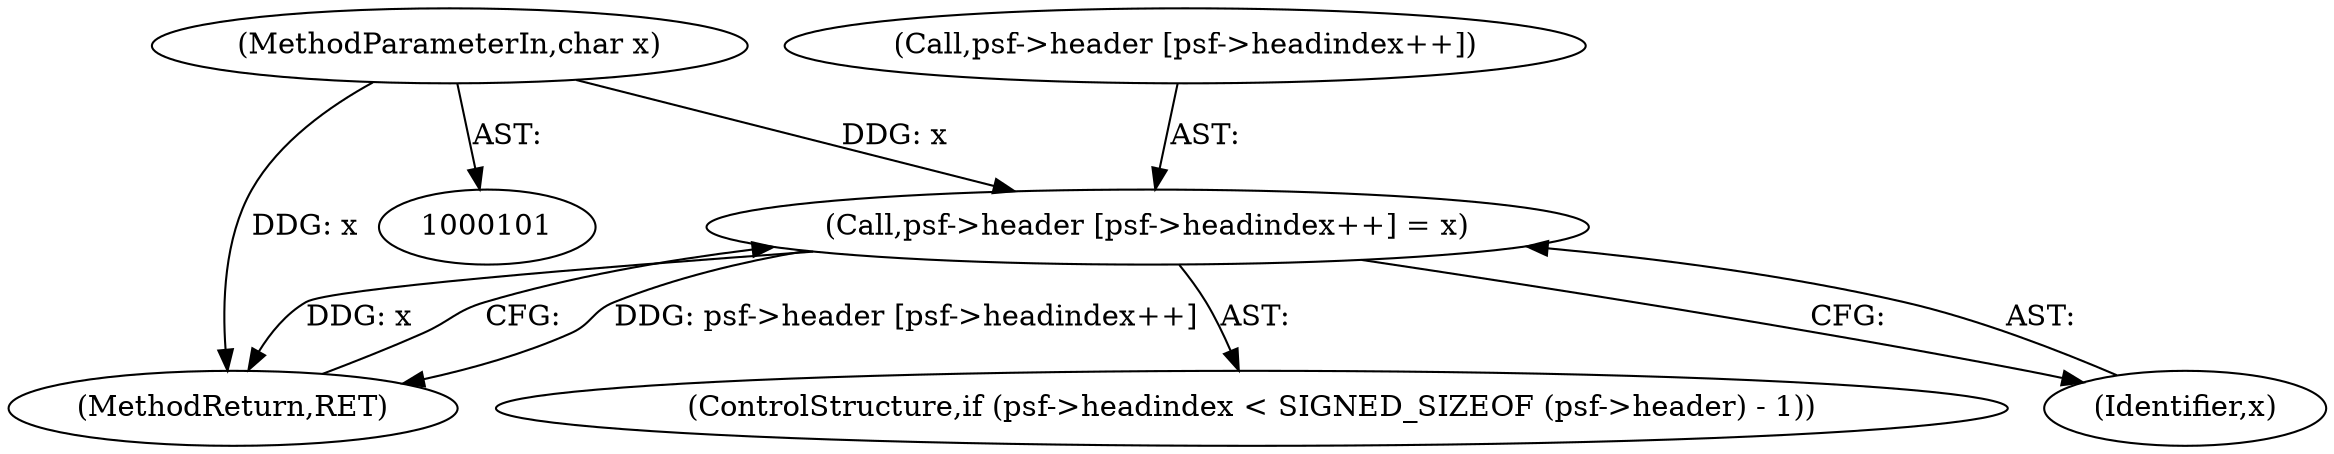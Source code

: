 digraph "1_libsndfile_708e996c87c5fae77b104ccfeb8f6db784c32074_5@array" {
"1000116" [label="(Call,psf->header [psf->headindex++] = x)"];
"1000103" [label="(MethodParameterIn,char x)"];
"1000126" [label="(MethodReturn,RET)"];
"1000105" [label="(ControlStructure,if (psf->headindex < SIGNED_SIZEOF (psf->header) - 1))"];
"1000103" [label="(MethodParameterIn,char x)"];
"1000125" [label="(Identifier,x)"];
"1000116" [label="(Call,psf->header [psf->headindex++] = x)"];
"1000117" [label="(Call,psf->header [psf->headindex++])"];
"1000116" -> "1000105"  [label="AST: "];
"1000116" -> "1000125"  [label="CFG: "];
"1000117" -> "1000116"  [label="AST: "];
"1000125" -> "1000116"  [label="AST: "];
"1000126" -> "1000116"  [label="CFG: "];
"1000116" -> "1000126"  [label="DDG: psf->header [psf->headindex++]"];
"1000116" -> "1000126"  [label="DDG: x"];
"1000103" -> "1000116"  [label="DDG: x"];
"1000103" -> "1000101"  [label="AST: "];
"1000103" -> "1000126"  [label="DDG: x"];
}
